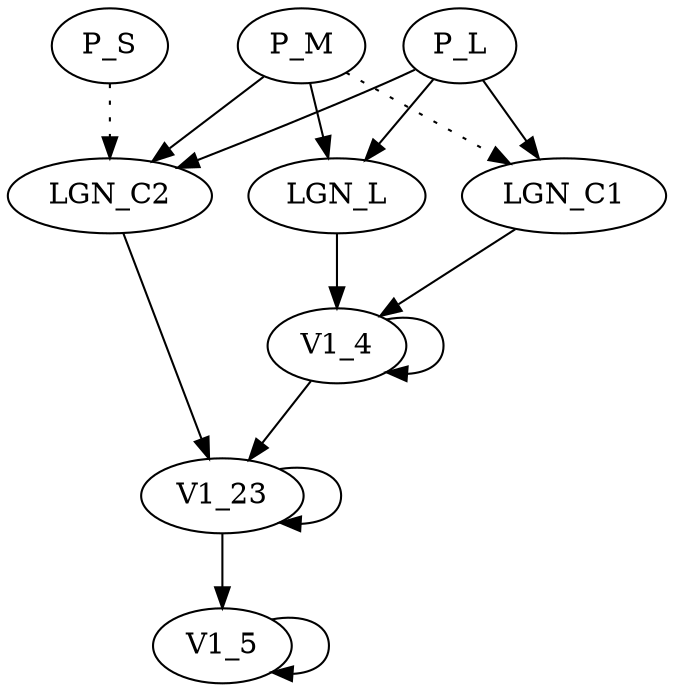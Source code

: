 # dot -Tpng net_full.dot -o net_diagram.png
digraph ColorNet {
P_L -> LGN_L
P_L -> LGN_C1
P_L -> LGN_C2
P_M -> LGN_L
P_M -> LGN_C1 [style=dotted]
P_M -> LGN_C2
P_S -> LGN_C2 [style=dotted]
LGN_L -> V1_4
LGN_C1 -> V1_4
LGN_C2 -> V1_23
V1_4 -> V1_23
V1_23 -> V1_5
V1_4 -> V1_4
V1_23 -> V1_23
V1_5 -> V1_5
}

